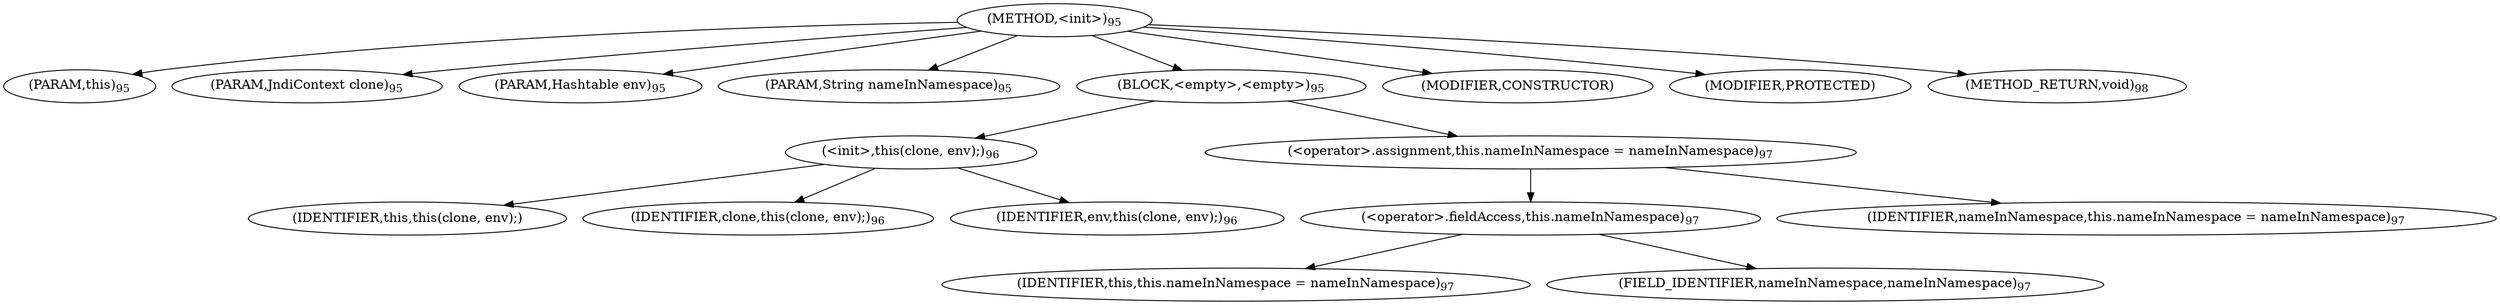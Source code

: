 digraph "&lt;init&gt;" {  
"327" [label = <(METHOD,&lt;init&gt;)<SUB>95</SUB>> ]
"23" [label = <(PARAM,this)<SUB>95</SUB>> ]
"328" [label = <(PARAM,JndiContext clone)<SUB>95</SUB>> ]
"329" [label = <(PARAM,Hashtable env)<SUB>95</SUB>> ]
"330" [label = <(PARAM,String nameInNamespace)<SUB>95</SUB>> ]
"331" [label = <(BLOCK,&lt;empty&gt;,&lt;empty&gt;)<SUB>95</SUB>> ]
"332" [label = <(&lt;init&gt;,this(clone, env);)<SUB>96</SUB>> ]
"22" [label = <(IDENTIFIER,this,this(clone, env);)> ]
"333" [label = <(IDENTIFIER,clone,this(clone, env);)<SUB>96</SUB>> ]
"334" [label = <(IDENTIFIER,env,this(clone, env);)<SUB>96</SUB>> ]
"335" [label = <(&lt;operator&gt;.assignment,this.nameInNamespace = nameInNamespace)<SUB>97</SUB>> ]
"336" [label = <(&lt;operator&gt;.fieldAccess,this.nameInNamespace)<SUB>97</SUB>> ]
"24" [label = <(IDENTIFIER,this,this.nameInNamespace = nameInNamespace)<SUB>97</SUB>> ]
"337" [label = <(FIELD_IDENTIFIER,nameInNamespace,nameInNamespace)<SUB>97</SUB>> ]
"338" [label = <(IDENTIFIER,nameInNamespace,this.nameInNamespace = nameInNamespace)<SUB>97</SUB>> ]
"339" [label = <(MODIFIER,CONSTRUCTOR)> ]
"340" [label = <(MODIFIER,PROTECTED)> ]
"341" [label = <(METHOD_RETURN,void)<SUB>98</SUB>> ]
  "327" -> "23" 
  "327" -> "328" 
  "327" -> "329" 
  "327" -> "330" 
  "327" -> "331" 
  "327" -> "339" 
  "327" -> "340" 
  "327" -> "341" 
  "331" -> "332" 
  "331" -> "335" 
  "332" -> "22" 
  "332" -> "333" 
  "332" -> "334" 
  "335" -> "336" 
  "335" -> "338" 
  "336" -> "24" 
  "336" -> "337" 
}

